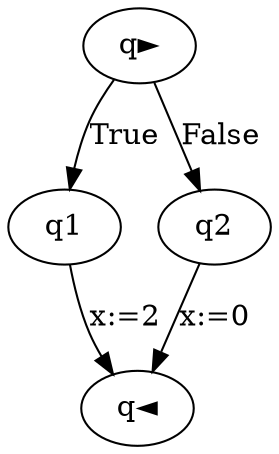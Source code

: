 strict digraph {
q► -> q1[label="True"];
q1 -> q◄[label="x:=2"];
q► -> q2[label="False"];
q2 -> q◄[label="x:=0"];
}
